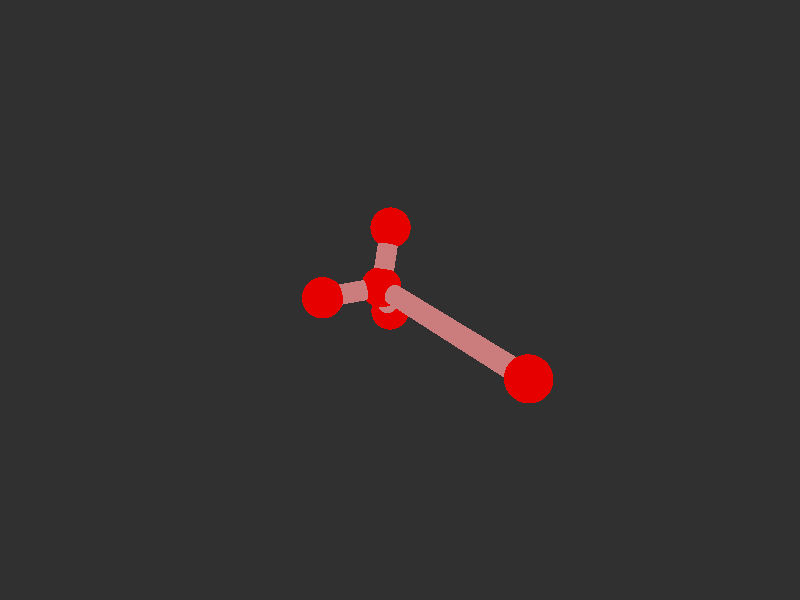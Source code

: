 #version 3.7; 
    global_settings { assumed_gamma 1.0 }
    

    camera {
    location  <20, 20, 20>
    right     x*image_width/image_height
    look_at   <0, 0, 0>
    angle 58
    }

    background { color rgb<1,1,1>*0.03 }


    light_source { <-20, 30, -25> color red 0.6 green 0.6 blue 0.6 }
    light_source { < 20, 30, -25> color red 0.6 green 0.6 blue 0.6 }
    
    #declare m = 1;
    union {

    union {
    sphere { m*<-0.25921712716555484,-0.1338093715320278,-1.5726200195299986>, 1 }        
    sphere {  m*<0.5089685920651824,0.2769044879413897,7.960667255115673>, 1 }
    sphere {  m*<2.475491266840702,-0.031775396145653674,-2.8018295449811816>, 1 }
    sphere {  m*<-1.880832487058445,2.1946645728865715,-2.5465657849459684>, 1}
    sphere { m*<-1.6130452660206132,-2.693027369517326,-2.3570194997833958>, 1 }    

        pigment { color rgb<0.8,0,0>  }
    finish { ambient 0.1 diffuse 0.7 phong 1 }
    }    
    union {
    cylinder { m*<0.5089685920651824,0.2769044879413897,7.960667255115673>, <-0.25921712716555484,-0.1338093715320278,-1.5726200195299986>, 0.5 }
    cylinder { m*<2.475491266840702,-0.031775396145653674,-2.8018295449811816>, <-0.25921712716555484,-0.1338093715320278,-1.5726200195299986>, 0.5}
    cylinder { m*<-1.880832487058445,2.1946645728865715,-2.5465657849459684>, <-0.25921712716555484,-0.1338093715320278,-1.5726200195299986>, 0.5 }
    cylinder {  m*<-1.6130452660206132,-2.693027369517326,-2.3570194997833958>, <-0.25921712716555484,-0.1338093715320278,-1.5726200195299986>, 0.5}

    pigment { color rgb<0.6,.2,.2>  }
    finish { ambient 0.1 diffuse 0.7 phong 1 }    
    }
    
    // rotate <0, 0, 0>
    }
    #version 3.7; 
    global_settings { assumed_gamma 1.0 }
    

    camera {
    location  <20, 20, 20>
    right     x*image_width/image_height
    look_at   <0, 0, 0>
    angle 58
    }

    background { color rgb<1,1,1>*0.03 }


    light_source { <-20, 30, -25> color red 0.6 green 0.6 blue 0.6 }
    light_source { < 20, 30, -25> color red 0.6 green 0.6 blue 0.6 }
    
    #declare m = 1;
    union {

    union {
    sphere { m*<-0.25921712716555484,-0.1338093715320278,-1.5726200195299986>, 1 }        
    sphere {  m*<0.5089685920651824,0.2769044879413897,7.960667255115673>, 1 }
    sphere {  m*<2.475491266840702,-0.031775396145653674,-2.8018295449811816>, 1 }
    sphere {  m*<-1.880832487058445,2.1946645728865715,-2.5465657849459684>, 1}
    sphere { m*<-1.6130452660206132,-2.693027369517326,-2.3570194997833958>, 1 }    

        pigment { color rgb<0.8,0,0>  }
    finish { ambient 0.1 diffuse 0.7 phong 1 }
    }    
    union {
    cylinder { m*<0.5089685920651824,0.2769044879413897,7.960667255115673>, <-0.25921712716555484,-0.1338093715320278,-1.5726200195299986>, 0.5 }
    cylinder { m*<2.475491266840702,-0.031775396145653674,-2.8018295449811816>, <-0.25921712716555484,-0.1338093715320278,-1.5726200195299986>, 0.5}
    cylinder { m*<-1.880832487058445,2.1946645728865715,-2.5465657849459684>, <-0.25921712716555484,-0.1338093715320278,-1.5726200195299986>, 0.5 }
    cylinder {  m*<-1.6130452660206132,-2.693027369517326,-2.3570194997833958>, <-0.25921712716555484,-0.1338093715320278,-1.5726200195299986>, 0.5}

    pigment { color rgb<0.6,.2,.2>  }
    finish { ambient 0.1 diffuse 0.7 phong 1 }    
    }
    
    // rotate <0, 0, 0>
    }
    